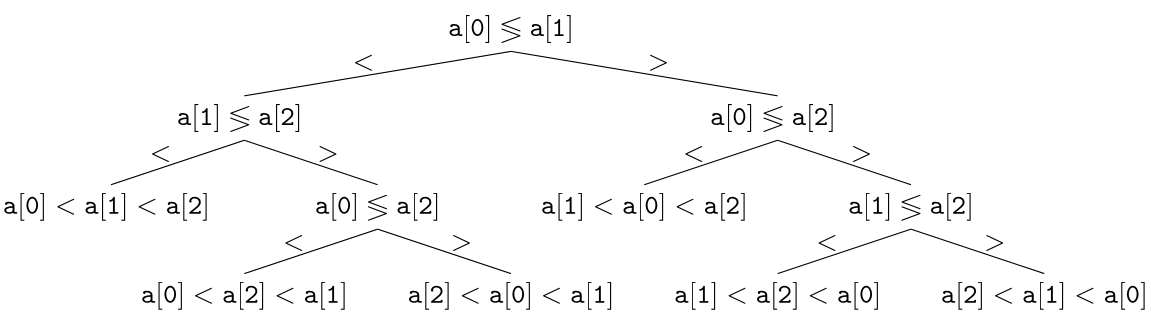 <?xml version="1.0"?>
<!DOCTYPE ipe SYSTEM "ipe.dtd">
<ipe version="70010" creator="Ipe 7.0.10">
<info created="D:20110603150315" modified="D:20110824091659"/>
<preamble>\usepackage{amssymb}</preamble>
<ipestyle name="basic">
<symbol name="arrow/arc(spx)">
<path stroke="sym-stroke" fill="sym-stroke" pen="sym-pen">
0 0 m
-1 0.333 l
-1 -0.333 l
h
</path>
</symbol>
<symbol name="arrow/farc(spx)">
<path stroke="sym-stroke" fill="white" pen="sym-pen">
0 0 m
-1 0.333 l
-1 -0.333 l
h
</path>
</symbol>
<symbol name="mark/circle(sx)" transformations="translations">
<path fill="sym-stroke">
0.6 0 0 0.6 0 0 e
0.4 0 0 0.4 0 0 e
</path>
</symbol>
<symbol name="mark/disk(sx)" transformations="translations">
<path fill="sym-stroke">
0.6 0 0 0.6 0 0 e
</path>
</symbol>
<symbol name="mark/fdisk(sfx)" transformations="translations">
<group>
<path fill="sym-stroke" fillrule="eofill">
0.6 0 0 0.6 0 0 e
0.4 0 0 0.4 0 0 e
</path>
<path fill="sym-fill">
0.4 0 0 0.4 0 0 e
</path>
</group>
</symbol>
<symbol name="mark/box(sx)" transformations="translations">
<path fill="sym-stroke" fillrule="eofill">
-0.6 -0.6 m
0.6 -0.6 l
0.6 0.6 l
-0.6 0.6 l
h
-0.4 -0.4 m
0.4 -0.4 l
0.4 0.4 l
-0.4 0.4 l
h
</path>
</symbol>
<symbol name="mark/square(sx)" transformations="translations">
<path fill="sym-stroke">
-0.6 -0.6 m
0.6 -0.6 l
0.6 0.6 l
-0.6 0.6 l
h
</path>
</symbol>
<symbol name="mark/fsquare(sfx)" transformations="translations">
<group>
<path fill="sym-stroke" fillrule="eofill">
-0.6 -0.6 m
0.6 -0.6 l
0.6 0.6 l
-0.6 0.6 l
h
-0.4 -0.4 m
0.4 -0.4 l
0.4 0.4 l
-0.4 0.4 l
h
</path>
<path fill="sym-fill">
-0.4 -0.4 m
0.4 -0.4 l
0.4 0.4 l
-0.4 0.4 l
h
</path>
</group>
</symbol>
<symbol name="mark/cross(sx)" transformations="translations">
<group>
<path fill="sym-stroke">
-0.43 -0.57 m
0.57 0.43 l
0.43 0.57 l
-0.57 -0.43 l
h
</path>
<path fill="sym-stroke">
-0.43 0.57 m
0.57 -0.43 l
0.43 -0.57 l
-0.57 0.43 l
h
</path>
</group>
</symbol>
<symbol name="arrow/fnormal(spx)">
<path stroke="sym-stroke" fill="white" pen="sym-pen">
0 0 m
-1 0.333 l
-1 -0.333 l
h
</path>
</symbol>
<symbol name="arrow/pointed(spx)">
<path stroke="sym-stroke" fill="sym-stroke" pen="sym-pen">
0 0 m
-1 0.333 l
-0.8 0 l
-1 -0.333 l
h
</path>
</symbol>
<symbol name="arrow/fpointed(spx)">
<path stroke="sym-stroke" fill="white" pen="sym-pen">
0 0 m
-1 0.333 l
-0.8 0 l
-1 -0.333 l
h
</path>
</symbol>
<symbol name="arrow/linear(spx)">
<path stroke="sym-stroke" pen="sym-pen">
-1 0.333 m
0 0 l
-1 -0.333 l
</path>
</symbol>
<symbol name="arrow/fdouble(spx)">
<path stroke="sym-stroke" fill="white" pen="sym-pen">
0 0 m
-1 0.333 l
-1 -0.333 l
h
-1 0 m
-2 0.333 l
-2 -0.333 l
h
</path>
</symbol>
<symbol name="arrow/double(spx)">
<path stroke="sym-stroke" fill="sym-stroke" pen="sym-pen">
0 0 m
-1 0.333 l
-1 -0.333 l
h
-1 0 m
-2 0.333 l
-2 -0.333 l
h
</path>
</symbol>
<pen name="heavier" value="0.8"/>
<pen name="fat" value="1.2"/>
<pen name="ultrafat" value="2"/>
<symbolsize name="large" value="5"/>
<symbolsize name="small" value="2"/>
<symbolsize name="tiny" value="1.1"/>
<arrowsize name="large" value="10"/>
<arrowsize name="small" value="5"/>
<arrowsize name="tiny" value="3"/>
<color name="red" value="1 0 0"/>
<color name="green" value="0 1 0"/>
<color name="blue" value="0 0 1"/>
<color name="yellow" value="1 1 0"/>
<color name="orange" value="1 0.647 0"/>
<color name="gold" value="1 0.843 0"/>
<color name="purple" value="0.627 0.125 0.941"/>
<color name="gray" value="0.745"/>
<color name="brown" value="0.647 0.165 0.165"/>
<color name="navy" value="0 0 0.502"/>
<color name="pink" value="1 0.753 0.796"/>
<color name="seagreen" value="0.18 0.545 0.341"/>
<color name="turquoise" value="0.251 0.878 0.816"/>
<color name="violet" value="0.933 0.51 0.933"/>
<color name="darkblue" value="0 0 0.545"/>
<color name="darkcyan" value="0 0.545 0.545"/>
<color name="darkgray" value="0.663"/>
<color name="darkgreen" value="0 0.392 0"/>
<color name="darkmagenta" value="0.545 0 0.545"/>
<color name="darkorange" value="1 0.549 0"/>
<color name="darkred" value="0.545 0 0"/>
<color name="lightblue" value="0.678 0.847 0.902"/>
<color name="lightcyan" value="0.878 1 1"/>
<color name="lightgray" value="0.827"/>
<color name="lightgreen" value="0.565 0.933 0.565"/>
<color name="lightyellow" value="1 1 0.878"/>
<dashstyle name="dashed" value="[4] 0"/>
<dashstyle name="dotted" value="[1 3] 0"/>
<dashstyle name="dash dotted" value="[4 2 1 2] 0"/>
<dashstyle name="dash dot dotted" value="[4 2 1 2 1 2] 0"/>
<textsize name="large" value="\large"/>
<textsize name="small" value="\small"/>
<textsize name="tiny" value="\tiny"/>
<textsize name="Large" value="\Large"/>
<textsize name="LARGE" value="\LARGE"/>
<textsize name="huge" value="\huge"/>
<textsize name="Huge" value="\Huge"/>
<textsize name="footnote" value="\footnotesize"/>
<textstyle name="center" begin="\begin{center}" end="\end{center}"/>
<textstyle name="itemize" begin="\begin{itemize}" end="\end{itemize}"/>
<textstyle name="item" begin="\begin{itemize}\item{}" end="\end{itemize}"/>
<gridsize name="4 pts" value="4"/>
<gridsize name="8 pts (~3 mm)" value="8"/>
<gridsize name="16 pts (~6 mm)" value="16"/>
<gridsize name="32 pts (~12 mm)" value="32"/>
<gridsize name="10 pts (~3.5 mm)" value="10"/>
<gridsize name="20 pts (~7 mm)" value="20"/>
<gridsize name="14 pts (~5 mm)" value="14"/>
<gridsize name="28 pts (~10 mm)" value="28"/>
<gridsize name="56 pts (~20 mm)" value="56"/>
<anglesize name="90 deg" value="90"/>
<anglesize name="60 deg" value="60"/>
<anglesize name="45 deg" value="45"/>
<anglesize name="30 deg" value="30"/>
<anglesize name="22.5 deg" value="22.5"/>
<tiling name="falling" angle="-60" step="4" width="1"/>
<tiling name="rising" angle="30" step="4" width="1"/>
</ipestyle>
<page>
<layer name="alpha"/>
<layer name="beta"/>
<view layers="alpha" active="alpha"/>
<view layers="alpha beta" active="beta"/>
<use layer="alpha" matrix="-0.75 0 0 0.5 480 168" name="mark/fdisk(sfx)" pos="192 336" size="normal" stroke="white" fill="white"/>
<use matrix="-0.75 0 0 0.5 480 168" name="mark/fdisk(sfx)" pos="192 304" size="normal" stroke="white" fill="white"/>
<use matrix="-0.75 0 0 0.5 480 168" name="mark/fdisk(sfx)" pos="224 320" size="normal" stroke="white" fill="white"/>
<use matrix="-0.75 0 0 0.5 480 168" name="mark/fdisk(sfx)" pos="160 320" size="normal" stroke="white" fill="white"/>
<text matrix="-0.75 0 0 0.5 480 168" transformations="translations" pos="192 320" stroke="black" type="label" width="45.274" height="7.473" depth="2.49" halign="center" valign="center">$\mathtt{a[1]\lessgtr a[2]}$</text>
<use matrix="-0.75 0 0 0.5 432 200" name="mark/fdisk(sfx)" pos="192 336" size="normal" stroke="white" fill="white"/>
<use matrix="-0.75 0 0 0.5 432 200" name="mark/fdisk(sfx)" pos="192 304" size="normal" stroke="white" fill="white"/>
<use matrix="-0.75 0 0 0.5 432 200" name="mark/fdisk(sfx)" pos="224 320" size="normal" stroke="white" fill="white"/>
<use matrix="-0.75 0 0 0.5 432 200" name="mark/fdisk(sfx)" pos="160 320" size="normal" stroke="white" fill="white"/>
<text matrix="-0.75 0 0 0.5 432 200" transformations="translations" pos="192 320" stroke="black" type="label" width="48.595" height="7.473" depth="2.49" halign="center" valign="center">$\mathtt{a[0]\lessgtr a[2]}$
</text>
<use matrix="-0.75 0 0 0.5 384 168" name="mark/fdisk(sfx)" pos="192 336" size="normal" stroke="white" fill="white"/>
<use matrix="-0.75 0 0 0.5 384 168" name="mark/fdisk(sfx)" pos="192 304" size="normal" stroke="white" fill="white"/>
<use matrix="-0.75 0 0 0.5 384 168" name="mark/fdisk(sfx)" pos="224 320" size="normal" stroke="white" fill="white"/>
<use matrix="-0.75 0 0 0.5 384 168" name="mark/fdisk(sfx)" pos="160 320" size="normal" stroke="white" fill="white"/>
<text matrix="-0.75 0 0 0.5 384 168" transformations="translations" pos="192 320" stroke="black" type="label" width="74.553" height="7.473" depth="2.49" halign="center" valign="center">$\mathtt{a[1]&lt;a[0]&lt;a[2]}$</text>
<use matrix="-0.75 0 0 0.5 336 232" name="mark/fdisk(sfx)" pos="192 336" size="normal" stroke="white" fill="white"/>
<use matrix="-0.75 0 0 0.5 336 232" name="mark/fdisk(sfx)" pos="192 304" size="normal" stroke="white" fill="white"/>
<use matrix="-0.75 0 0 0.5 336 232" name="mark/fdisk(sfx)" pos="224 320" size="normal" stroke="white" fill="white"/>
<use matrix="-0.75 0 0 0.5 336 232" name="mark/fdisk(sfx)" pos="160 320" size="normal" stroke="white" fill="white"/>
<text matrix="-0.75 0 0 0.5 336 232" transformations="translations" pos="192 320" stroke="black" type="label" width="45.274" height="7.473" depth="2.49" halign="center" valign="center">$\mathtt{a[0]\lessgtr a[1]}$</text>
<use matrix="-0.75 0 0 0.5 240 200" name="mark/fdisk(sfx)" pos="192 336" size="normal" stroke="white" fill="white"/>
<use matrix="-0.75 0 0 0.5 240 200" name="mark/fdisk(sfx)" pos="192 304" size="normal" stroke="white" fill="white"/>
<use matrix="-0.75 0 0 0.5 240 200" name="mark/fdisk(sfx)" pos="224 320" size="normal" stroke="white" fill="white"/>
<use matrix="-0.75 0 0 0.5 240 200" name="mark/fdisk(sfx)" pos="160 320" size="normal" stroke="white" fill="white"/>
<text matrix="-0.75 0 0 0.5 240 200" transformations="translations" pos="192 320" stroke="black" type="label" width="48.595" height="7.473" depth="2.49" halign="center" valign="center">$\mathtt{a[1]\lessgtr a[2]}$
</text>
<use matrix="-0.75 0 0 0.5 288 168" name="mark/fdisk(sfx)" pos="192 336" size="normal" stroke="white" fill="white"/>
<use matrix="-0.75 0 0 0.5 288 168" name="mark/fdisk(sfx)" pos="192 304" size="normal" stroke="white" fill="white"/>
<use matrix="-0.75 0 0 0.5 288 168" name="mark/fdisk(sfx)" pos="224 320" size="normal" stroke="white" fill="white"/>
<use matrix="-0.75 0 0 0.5 288 168" name="mark/fdisk(sfx)" pos="160 320" size="normal" stroke="white" fill="white"/>
<text matrix="-0.75 0 0 0.5 288 168" transformations="translations" pos="192 320" stroke="black" type="label" width="45.274" height="7.473" depth="2.49" halign="center" valign="center">$\mathtt{a[0]\lessgtr a[2]}$</text>
<path matrix="-1.5 0 0 1 624 16" stroke="black">
288 368 m
224 352 l
</path>
<path matrix="-1.5 0 0 1 624 16" stroke="black">
288 368 m
352 352 l
</path>
<path matrix="-1.5 0 0 1 624 16" stroke="black">
352 336 m
320 320 l
</path>
<path matrix="-1.5 0 0 1 624 16" stroke="black">
352 336 m
384 320 l
</path>
<text matrix="-0.75 0 0 0.5 192 168" transformations="translations" pos="192 320" stroke="black" type="label" width="77.874" height="7.473" depth="2.49" halign="center" valign="center">$\mathtt{a[0]&lt;a[1]&lt;a[2]}$
</text>
<text matrix="-0.75 0 0 0.5 240 136" transformations="translations" pos="192 320" stroke="black" type="label" width="74.553" height="7.473" depth="2.49" halign="center" valign="center">$\mathtt{a[0]&lt;a[2]&lt;a[1]}$</text>
<text matrix="-0.75 0 0 0.5 336 136" transformations="translations" pos="192 320" stroke="black" type="label" width="74.553" height="7.473" depth="2.49" halign="center" valign="center">$\mathtt{a[2]&lt;a[0]&lt;a[1]}$</text>
<text matrix="-0.75 0 0 0.5 432 136" transformations="translations" pos="192 320" stroke="black" type="label" width="74.553" height="7.473" depth="2.49" halign="center" valign="center">$\mathtt{a[1]&lt;a[2]&lt;a[0]}$</text>
<text matrix="-0.75 0 0 0.5 528 136" transformations="translations" pos="192 320" stroke="black" type="label" width="74.553" height="7.473" depth="2.49" halign="center" valign="center">$\mathtt{a[2]&lt;a[1]&lt;a[0]}$</text>
<text matrix="1 0 0 1 10.8839 -6.65129" transformations="translations" pos="128 384" stroke="black" type="label" width="7.749" height="5.37" depth="0.39" halign="center" valign="baseline">$&lt;$</text>
<text matrix="-1 0 0 1 373.116 -6.65129" transformations="translations" pos="128 384" stroke="black" type="label" width="7.749" height="5.37" depth="0.39" halign="center" valign="baseline">$&gt;$</text>
<text matrix="1 0 0 1 4.53497 -0.906994" transformations="translations" pos="61.2733 345.418" stroke="black" type="label" width="7.749" height="5.37" depth="0.39" halign="center" valign="baseline">$&lt;$</text>
<text matrix="-1 0 0 1 187.465 -0.906994" transformations="translations" pos="61.2733 345.418" stroke="black" type="label" width="7.749" height="5.37" depth="0.39" halign="center" valign="baseline">$&gt;$</text>
<use matrix="-0.75 0 0 0.5 432 200" name="mark/fdisk(sfx)" pos="192 304" size="normal" stroke="white" fill="white"/>
<use matrix="-0.75 0 0 0.5 480 168" name="mark/fdisk(sfx)" pos="192 336" size="normal" stroke="white" fill="white"/>
<path matrix="-1.5 0 0 1 816 16" stroke="black">
352 336 m
320 320 l
</path>
<path matrix="-1.5 0 0 1 816 16" stroke="black">
352 336 m
384 320 l
</path>
<text matrix="1 0 0 1 196.535 -0.906994" transformations="translations" pos="61.2733 345.418" stroke="black" type="label" width="7.749" height="5.37" depth="0.39" halign="center" valign="baseline">$&lt;$</text>
<text matrix="-1 0 0 1 379.465 -0.906994" transformations="translations" pos="61.2733 345.418" stroke="black" type="label" width="7.749" height="5.37" depth="0.39" halign="center" valign="baseline">$&gt;$</text>
<use matrix="-0.75 0 0 0.5 288 168" name="mark/fdisk(sfx)" pos="192 304" size="normal" stroke="white" fill="white"/>
<use matrix="-0.75 0 0 0.5 336 136" name="mark/fdisk(sfx)" pos="192 336" size="normal" stroke="white" fill="white"/>
<path matrix="-1.5 0 0 1 672 -16" stroke="black">
352 336 m
320 320 l
</path>
<path matrix="-1.5 0 0 1 672 -16" stroke="black">
352 336 m
384 320 l
</path>
<text matrix="1 0 0 1 52.535 -32.907" transformations="translations" pos="61.2733 345.418" stroke="black" type="label" width="7.749" height="5.37" depth="0.39" halign="center" valign="baseline">$&lt;$</text>
<text matrix="-1 0 0 1 235.465 -32.907" transformations="translations" pos="61.2733 345.418" stroke="black" type="label" width="7.749" height="5.37" depth="0.39" halign="center" valign="baseline">$&gt;$</text>
<use matrix="-0.75 0 0 0.5 480 168" name="mark/fdisk(sfx)" pos="192 304" size="normal" stroke="white" fill="white"/>
<use matrix="-0.75 0 0 0.5 528 136" name="mark/fdisk(sfx)" pos="192 336" size="normal" stroke="white" fill="white"/>
<path matrix="-1.5 0 0 1 864 -16" stroke="black">
352 336 m
320 320 l
</path>
<path matrix="-1.5 0 0 1 864 -16" stroke="black">
352 336 m
384 320 l
</path>
<text matrix="1 0 0 1 244.535 -32.907" transformations="translations" pos="61.2733 345.418" stroke="black" type="label" width="7.749" height="5.37" depth="0.39" halign="center" valign="baseline">$&lt;$</text>
<text matrix="-1 0 0 1 427.465 -32.907" transformations="translations" pos="61.2733 345.418" stroke="black" type="label" width="7.749" height="5.37" depth="0.39" halign="center" valign="baseline">$&gt;$</text>
</page>
</ipe>
